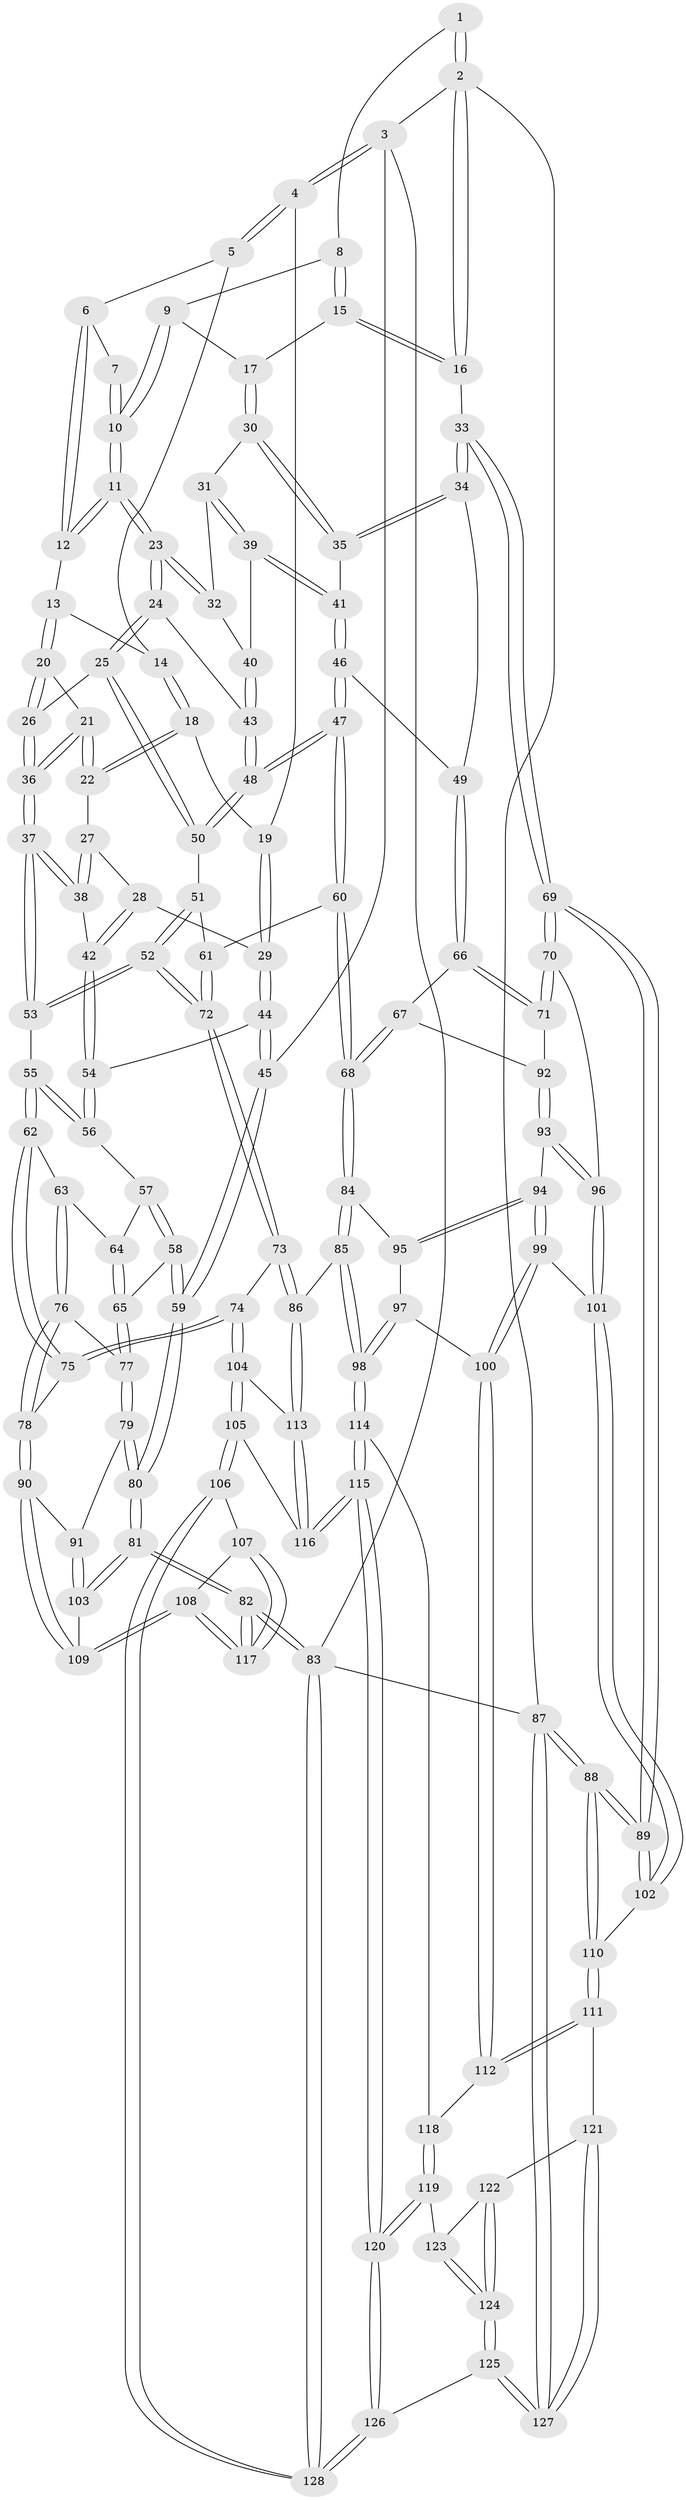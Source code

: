 // Generated by graph-tools (version 1.1) at 2025/03/03/09/25 03:03:15]
// undirected, 128 vertices, 317 edges
graph export_dot {
graph [start="1"]
  node [color=gray90,style=filled];
  1 [pos="+0.820509046342142+0"];
  2 [pos="+1+0"];
  3 [pos="+0+0"];
  4 [pos="+0+0"];
  5 [pos="+0.32161368429662923+0"];
  6 [pos="+0.3387181132702484+0"];
  7 [pos="+0.6240112081593386+0"];
  8 [pos="+0.8241664950012523+0"];
  9 [pos="+0.7974126082524008+0.050568029532217694"];
  10 [pos="+0.6026928310672524+0.1346580277524859"];
  11 [pos="+0.5965978312043497+0.1515911828189748"];
  12 [pos="+0.4774662776269127+0.10832237739127441"];
  13 [pos="+0.37711941124218995+0.15039061589052205"];
  14 [pos="+0.3240860573567913+0.09618048782508148"];
  15 [pos="+0.9619385359106294+0.15018430913677783"];
  16 [pos="+1+0.2456119764064839"];
  17 [pos="+0.8037172570476145+0.17924771460596875"];
  18 [pos="+0.21639970458656704+0.15727765574942476"];
  19 [pos="+0.19891609950947886+0.1408909799897332"];
  20 [pos="+0.3757406887261953+0.16735140671949764"];
  21 [pos="+0.30052651118290896+0.2492991573048218"];
  22 [pos="+0.21956346243254327+0.18553355678011713"];
  23 [pos="+0.6030278776410886+0.17928619172830018"];
  24 [pos="+0.5754179166945111+0.25735585631748015"];
  25 [pos="+0.5610598499553815+0.2712487832708163"];
  26 [pos="+0.44782754301825556+0.25953488712308204"];
  27 [pos="+0.19016682842208774+0.22036409964684484"];
  28 [pos="+0.15657027288942738+0.23872949530560467"];
  29 [pos="+0.0013774799235336563+0.2660460711385352"];
  30 [pos="+0.8013066517790434+0.18222475306011096"];
  31 [pos="+0.7785242422719261+0.19858977837893949"];
  32 [pos="+0.7479179601919527+0.20152963830660486"];
  33 [pos="+1+0.247974052096226"];
  34 [pos="+1+0.3243962423589293"];
  35 [pos="+0.9287404409191014+0.30611596893869814"];
  36 [pos="+0.3165704351595847+0.3432521582737106"];
  37 [pos="+0.30429761454481186+0.3825231279427627"];
  38 [pos="+0.2310737326198792+0.3558025947340477"];
  39 [pos="+0.8169303211834406+0.3121840920972696"];
  40 [pos="+0.7383895108772005+0.3012772761259941"];
  41 [pos="+0.8208773471074399+0.3175519704241526"];
  42 [pos="+0.1896515176718458+0.35156427163013737"];
  43 [pos="+0.6920782818140542+0.3419603999541548"];
  44 [pos="+0+0.274518788372917"];
  45 [pos="+0+0.22475820326248108"];
  46 [pos="+0.7764900899599101+0.4095401328216829"];
  47 [pos="+0.7454570403793009+0.4346010170546981"];
  48 [pos="+0.7396905977967491+0.42576137670412817"];
  49 [pos="+0.9715008185806051+0.41067347339227855"];
  50 [pos="+0.53833383416099+0.3584783602029009"];
  51 [pos="+0.5378090378150722+0.3600950888586662"];
  52 [pos="+0.346883872794769+0.4355473045345867"];
  53 [pos="+0.3161025700126277+0.41742213418582885"];
  54 [pos="+0.10967229205642147+0.3617406464963513"];
  55 [pos="+0.2881980212656401+0.4426400169174456"];
  56 [pos="+0.12173783231843995+0.4521618211776944"];
  57 [pos="+0.11858504509436503+0.46012605046325045"];
  58 [pos="+0+0.41896317574659125"];
  59 [pos="+0+0.2871460689781484"];
  60 [pos="+0.7338312014641635+0.4859564064446243"];
  61 [pos="+0.5735291823841504+0.46631771712367437"];
  62 [pos="+0.27672391646408045+0.45966101308756774"];
  63 [pos="+0.20178385723037207+0.523280532397123"];
  64 [pos="+0.11780171368908944+0.4645533972219362"];
  65 [pos="+0.07932506980848207+0.5265101971835929"];
  66 [pos="+0.9508612403777588+0.4477116116732753"];
  67 [pos="+0.8173844164692775+0.5575962442538652"];
  68 [pos="+0.763098523858708+0.5555282588069023"];
  69 [pos="+1+0.6647932186420543"];
  70 [pos="+1+0.6612442713796844"];
  71 [pos="+0.9821760534930611+0.6246411069167757"];
  72 [pos="+0.46263769491331624+0.6289395565897692"];
  73 [pos="+0.46376743841496243+0.655646709416655"];
  74 [pos="+0.30068038821253307+0.7038782157292203"];
  75 [pos="+0.26148363308017003+0.6941262133350958"];
  76 [pos="+0.18516932866905272+0.5579497098961006"];
  77 [pos="+0.08034551229184728+0.5596845975675605"];
  78 [pos="+0.25414690114562233+0.6938412700869002"];
  79 [pos="+0.04394280473279484+0.6200527485161974"];
  80 [pos="+0+0.6723891322043118"];
  81 [pos="+0+0.7800994186930432"];
  82 [pos="+0+1"];
  83 [pos="+0+1"];
  84 [pos="+0.7620372116452594+0.5575087063376453"];
  85 [pos="+0.5576690333012844+0.7031453872829961"];
  86 [pos="+0.48235156492463854+0.6720316230736324"];
  87 [pos="+1+1"];
  88 [pos="+1+1"];
  89 [pos="+1+0.7915170831136215"];
  90 [pos="+0.17320033356699016+0.7228049888520548"];
  91 [pos="+0.15601260059698532+0.7121791728725145"];
  92 [pos="+0.8854829296075324+0.6015102410257358"];
  93 [pos="+0.8701409863298418+0.697516036131657"];
  94 [pos="+0.8537546756233707+0.7166641160238105"];
  95 [pos="+0.7824703529321899+0.659756857119152"];
  96 [pos="+1+0.6917001437140957"];
  97 [pos="+0.7667571847314081+0.7060426514386445"];
  98 [pos="+0.6124891310730127+0.7811684439593021"];
  99 [pos="+0.8577344365683699+0.7669530149012171"];
  100 [pos="+0.8129539536320546+0.8149301026723802"];
  101 [pos="+0.9409904100586789+0.7626945561818271"];
  102 [pos="+0.9521856815674021+0.8098219502481234"];
  103 [pos="+0+0.7650604871224324"];
  104 [pos="+0.3056238189722671+0.8890744420464092"];
  105 [pos="+0.2887300697019047+0.9298955196989818"];
  106 [pos="+0.27711505006608617+0.9416573388903083"];
  107 [pos="+0.2109962495253507+0.8963792103064099"];
  108 [pos="+0.14392691333383792+0.8019905174590725"];
  109 [pos="+0.14731854183200527+0.7852581531910678"];
  110 [pos="+0.9436956156194104+0.917277856065506"];
  111 [pos="+0.8801635886156726+0.905204668186524"];
  112 [pos="+0.809282592095193+0.8232432117514682"];
  113 [pos="+0.43275927730477165+0.8471308871718984"];
  114 [pos="+0.617804977806638+0.7934155542850557"];
  115 [pos="+0.48389630442197185+0.9555219679570688"];
  116 [pos="+0.47914492775185347+0.9517311490044927"];
  117 [pos="+0+0.9880241575413858"];
  118 [pos="+0.6787801906738249+0.8509071270143006"];
  119 [pos="+0.6794083510487487+0.863069608118901"];
  120 [pos="+0.5522250575199623+1"];
  121 [pos="+0.8542548097490138+0.9321042077219394"];
  122 [pos="+0.7998506662956939+0.9560033950243917"];
  123 [pos="+0.6952095037630862+0.8831578095066273"];
  124 [pos="+0.7592232535815627+1"];
  125 [pos="+0.7340731919540017+1"];
  126 [pos="+0.5528133330639673+1"];
  127 [pos="+0.7982495001905003+1"];
  128 [pos="+0.20701272974484866+1"];
  1 -- 2;
  1 -- 2;
  1 -- 8;
  2 -- 3;
  2 -- 16;
  2 -- 16;
  2 -- 87;
  3 -- 4;
  3 -- 4;
  3 -- 45;
  3 -- 83;
  4 -- 5;
  4 -- 5;
  4 -- 19;
  5 -- 6;
  5 -- 14;
  6 -- 7;
  6 -- 12;
  6 -- 12;
  7 -- 10;
  7 -- 10;
  8 -- 9;
  8 -- 15;
  8 -- 15;
  9 -- 10;
  9 -- 10;
  9 -- 17;
  10 -- 11;
  10 -- 11;
  11 -- 12;
  11 -- 12;
  11 -- 23;
  11 -- 23;
  12 -- 13;
  13 -- 14;
  13 -- 20;
  13 -- 20;
  14 -- 18;
  14 -- 18;
  15 -- 16;
  15 -- 16;
  15 -- 17;
  16 -- 33;
  17 -- 30;
  17 -- 30;
  18 -- 19;
  18 -- 22;
  18 -- 22;
  19 -- 29;
  19 -- 29;
  20 -- 21;
  20 -- 26;
  20 -- 26;
  21 -- 22;
  21 -- 22;
  21 -- 36;
  21 -- 36;
  22 -- 27;
  23 -- 24;
  23 -- 24;
  23 -- 32;
  23 -- 32;
  24 -- 25;
  24 -- 25;
  24 -- 43;
  25 -- 26;
  25 -- 50;
  25 -- 50;
  26 -- 36;
  26 -- 36;
  27 -- 28;
  27 -- 38;
  27 -- 38;
  28 -- 29;
  28 -- 42;
  28 -- 42;
  29 -- 44;
  29 -- 44;
  30 -- 31;
  30 -- 35;
  30 -- 35;
  31 -- 32;
  31 -- 39;
  31 -- 39;
  32 -- 40;
  33 -- 34;
  33 -- 34;
  33 -- 69;
  33 -- 69;
  34 -- 35;
  34 -- 35;
  34 -- 49;
  35 -- 41;
  36 -- 37;
  36 -- 37;
  37 -- 38;
  37 -- 38;
  37 -- 53;
  37 -- 53;
  38 -- 42;
  39 -- 40;
  39 -- 41;
  39 -- 41;
  40 -- 43;
  40 -- 43;
  41 -- 46;
  41 -- 46;
  42 -- 54;
  42 -- 54;
  43 -- 48;
  43 -- 48;
  44 -- 45;
  44 -- 45;
  44 -- 54;
  45 -- 59;
  45 -- 59;
  46 -- 47;
  46 -- 47;
  46 -- 49;
  47 -- 48;
  47 -- 48;
  47 -- 60;
  47 -- 60;
  48 -- 50;
  48 -- 50;
  49 -- 66;
  49 -- 66;
  50 -- 51;
  51 -- 52;
  51 -- 52;
  51 -- 61;
  52 -- 53;
  52 -- 53;
  52 -- 72;
  52 -- 72;
  53 -- 55;
  54 -- 56;
  54 -- 56;
  55 -- 56;
  55 -- 56;
  55 -- 62;
  55 -- 62;
  56 -- 57;
  57 -- 58;
  57 -- 58;
  57 -- 64;
  58 -- 59;
  58 -- 59;
  58 -- 65;
  59 -- 80;
  59 -- 80;
  60 -- 61;
  60 -- 68;
  60 -- 68;
  61 -- 72;
  61 -- 72;
  62 -- 63;
  62 -- 75;
  62 -- 75;
  63 -- 64;
  63 -- 76;
  63 -- 76;
  64 -- 65;
  64 -- 65;
  65 -- 77;
  65 -- 77;
  66 -- 67;
  66 -- 71;
  66 -- 71;
  67 -- 68;
  67 -- 68;
  67 -- 92;
  68 -- 84;
  68 -- 84;
  69 -- 70;
  69 -- 70;
  69 -- 89;
  69 -- 89;
  70 -- 71;
  70 -- 71;
  70 -- 96;
  71 -- 92;
  72 -- 73;
  72 -- 73;
  73 -- 74;
  73 -- 86;
  73 -- 86;
  74 -- 75;
  74 -- 75;
  74 -- 104;
  74 -- 104;
  75 -- 78;
  76 -- 77;
  76 -- 78;
  76 -- 78;
  77 -- 79;
  77 -- 79;
  78 -- 90;
  78 -- 90;
  79 -- 80;
  79 -- 80;
  79 -- 91;
  80 -- 81;
  80 -- 81;
  81 -- 82;
  81 -- 82;
  81 -- 103;
  81 -- 103;
  82 -- 83;
  82 -- 83;
  82 -- 117;
  82 -- 117;
  83 -- 128;
  83 -- 128;
  83 -- 87;
  84 -- 85;
  84 -- 85;
  84 -- 95;
  85 -- 86;
  85 -- 98;
  85 -- 98;
  86 -- 113;
  86 -- 113;
  87 -- 88;
  87 -- 88;
  87 -- 127;
  87 -- 127;
  88 -- 89;
  88 -- 89;
  88 -- 110;
  88 -- 110;
  89 -- 102;
  89 -- 102;
  90 -- 91;
  90 -- 109;
  90 -- 109;
  91 -- 103;
  91 -- 103;
  92 -- 93;
  92 -- 93;
  93 -- 94;
  93 -- 96;
  93 -- 96;
  94 -- 95;
  94 -- 95;
  94 -- 99;
  94 -- 99;
  95 -- 97;
  96 -- 101;
  96 -- 101;
  97 -- 98;
  97 -- 98;
  97 -- 100;
  98 -- 114;
  98 -- 114;
  99 -- 100;
  99 -- 100;
  99 -- 101;
  100 -- 112;
  100 -- 112;
  101 -- 102;
  101 -- 102;
  102 -- 110;
  103 -- 109;
  104 -- 105;
  104 -- 105;
  104 -- 113;
  105 -- 106;
  105 -- 106;
  105 -- 116;
  106 -- 107;
  106 -- 128;
  106 -- 128;
  107 -- 108;
  107 -- 117;
  107 -- 117;
  108 -- 109;
  108 -- 109;
  108 -- 117;
  108 -- 117;
  110 -- 111;
  110 -- 111;
  111 -- 112;
  111 -- 112;
  111 -- 121;
  112 -- 118;
  113 -- 116;
  113 -- 116;
  114 -- 115;
  114 -- 115;
  114 -- 118;
  115 -- 116;
  115 -- 116;
  115 -- 120;
  115 -- 120;
  118 -- 119;
  118 -- 119;
  119 -- 120;
  119 -- 120;
  119 -- 123;
  120 -- 126;
  120 -- 126;
  121 -- 122;
  121 -- 127;
  121 -- 127;
  122 -- 123;
  122 -- 124;
  122 -- 124;
  123 -- 124;
  123 -- 124;
  124 -- 125;
  124 -- 125;
  125 -- 126;
  125 -- 127;
  125 -- 127;
  126 -- 128;
  126 -- 128;
}
